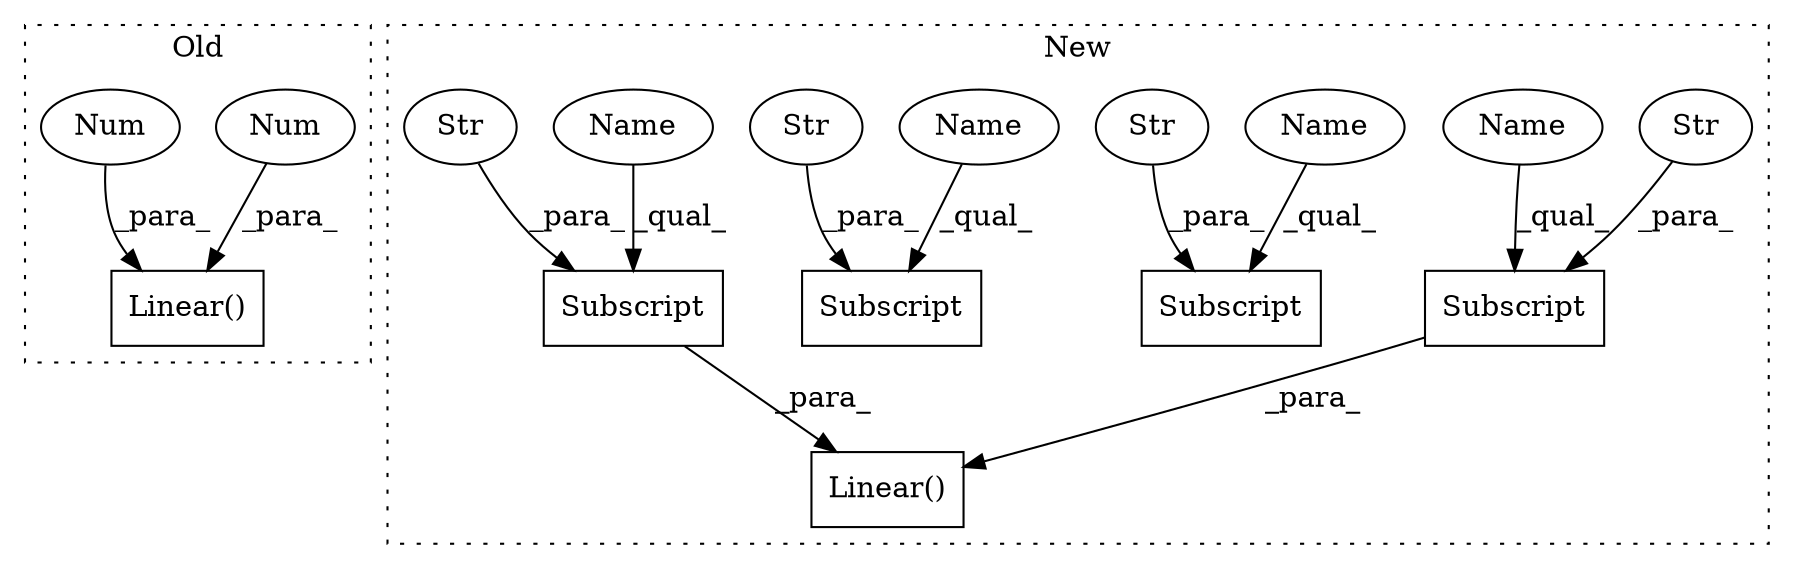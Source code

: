 digraph G {
subgraph cluster0 {
1 [label="Linear()" a="75" s="900,918" l="10,1" shape="box"];
10 [label="Num" a="76" s="910" l="3" shape="ellipse"];
11 [label="Num" a="76" s="915" l="3" shape="ellipse"];
label = "Old";
style="dotted";
}
subgraph cluster1 {
2 [label="Subscript" a="63" s="1086,0" l="19,0" shape="box"];
3 [label="Subscript" a="63" s="990,0" l="19,0" shape="box"];
4 [label="Str" a="66" s="1093" l="11" shape="ellipse"];
5 [label="Str" a="66" s="997" l="11" shape="ellipse"];
6 [label="Subscript" a="63" s="1011,0" l="19,0" shape="box"];
7 [label="Str" a="66" s="1018" l="11" shape="ellipse"];
8 [label="Subscript" a="63" s="1065,0" l="19,0" shape="box"];
9 [label="Str" a="66" s="1072" l="11" shape="ellipse"];
12 [label="Linear()" a="75" s="1055,1105" l="10,1" shape="box"];
13 [label="Name" a="87" s="1011" l="6" shape="ellipse"];
14 [label="Name" a="87" s="990" l="6" shape="ellipse"];
15 [label="Name" a="87" s="1086" l="6" shape="ellipse"];
16 [label="Name" a="87" s="1065" l="6" shape="ellipse"];
label = "New";
style="dotted";
}
2 -> 12 [label="_para_"];
4 -> 2 [label="_para_"];
5 -> 3 [label="_para_"];
7 -> 6 [label="_para_"];
8 -> 12 [label="_para_"];
9 -> 8 [label="_para_"];
10 -> 1 [label="_para_"];
11 -> 1 [label="_para_"];
13 -> 6 [label="_qual_"];
14 -> 3 [label="_qual_"];
15 -> 2 [label="_qual_"];
16 -> 8 [label="_qual_"];
}
